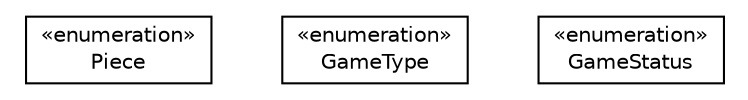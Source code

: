 #!/usr/local/bin/dot
#
# Class diagram 
# Generated by UMLGraph version 5.1 (http://www.umlgraph.org/)
#

digraph G {
	edge [fontname="Helvetica",fontsize=10,labelfontname="Helvetica",labelfontsize=10];
	node [fontname="Helvetica",fontsize=10,shape=plaintext];
	nodesep=0.25;
	ranksep=0.5;
	// com.nikolay.tictactoe.model.enums.Piece
	c183 [label=<<table title="com.nikolay.tictactoe.model.enums.Piece" border="0" cellborder="1" cellspacing="0" cellpadding="2" port="p" href="./Piece.html">
		<tr><td><table border="0" cellspacing="0" cellpadding="1">
<tr><td align="center" balign="center"> &#171;enumeration&#187; </td></tr>
<tr><td align="center" balign="center"> Piece </td></tr>
		</table></td></tr>
		</table>>, fontname="Helvetica", fontcolor="black", fontsize=10.0];
	// com.nikolay.tictactoe.model.enums.GameType
	c184 [label=<<table title="com.nikolay.tictactoe.model.enums.GameType" border="0" cellborder="1" cellspacing="0" cellpadding="2" port="p" href="./GameType.html">
		<tr><td><table border="0" cellspacing="0" cellpadding="1">
<tr><td align="center" balign="center"> &#171;enumeration&#187; </td></tr>
<tr><td align="center" balign="center"> GameType </td></tr>
		</table></td></tr>
		</table>>, fontname="Helvetica", fontcolor="black", fontsize=10.0];
	// com.nikolay.tictactoe.model.enums.GameStatus
	c185 [label=<<table title="com.nikolay.tictactoe.model.enums.GameStatus" border="0" cellborder="1" cellspacing="0" cellpadding="2" port="p" href="./GameStatus.html">
		<tr><td><table border="0" cellspacing="0" cellpadding="1">
<tr><td align="center" balign="center"> &#171;enumeration&#187; </td></tr>
<tr><td align="center" balign="center"> GameStatus </td></tr>
		</table></td></tr>
		</table>>, fontname="Helvetica", fontcolor="black", fontsize=10.0];
}

